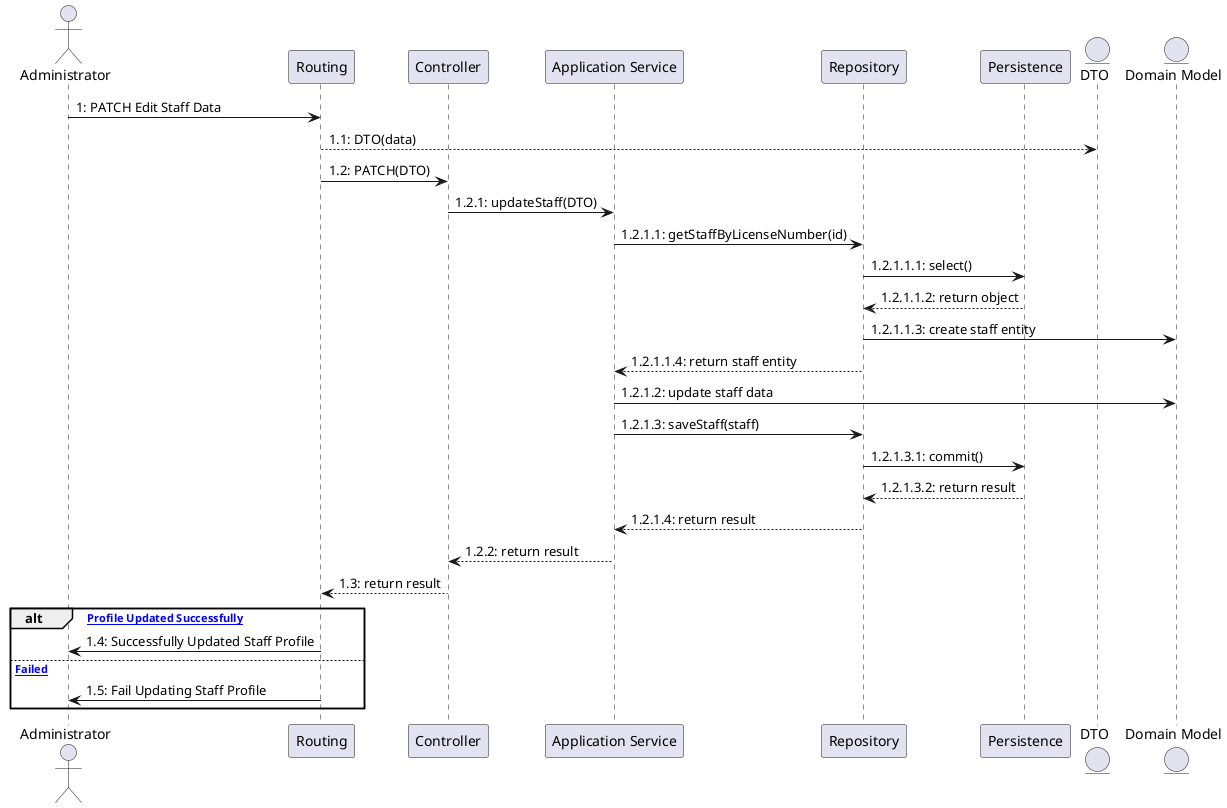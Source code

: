 @startuml EditStaffProfile
actor Administrator as A
participant "Routing" as R
participant "Controller" as C
participant "Application Service" as S
participant "Repository" as Repo
participant "Persistence" as P
entity "DTO" as DTO
entity "Domain Model" as Domain

A -> R : 1: PATCH Edit Staff Data
R --> DTO : 1.1: DTO(data)
R -> C : 1.2: PATCH(DTO)
C -> S : 1.2.1: updateStaff(DTO)
S -> Repo : 1.2.1.1: getStaffByLicenseNumber(id)
Repo -> P : 1.2.1.1.1: select()
P --> Repo : 1.2.1.1.2: return object
Repo -> Domain : 1.2.1.1.3: create staff entity
Repo --> S : 1.2.1.1.4: return staff entity
S -> Domain : 1.2.1.2: update staff data
S -> Repo : 1.2.1.3: saveStaff(staff)
Repo -> P : 1.2.1.3.1: commit()
P --> Repo : 1.2.1.3.2: return result
Repo --> S : 1.2.1.4: return result
S --> C : 1.2.2: return result
C --> R : 1.3: return result

alt [Staff Profile Updated Successfully]
    A <- R : 1.4: Successfully Updated Staff Profile
else [Update Failed]
    A <- R : 1.5: Fail Updating Staff Profile
end
@enduml
